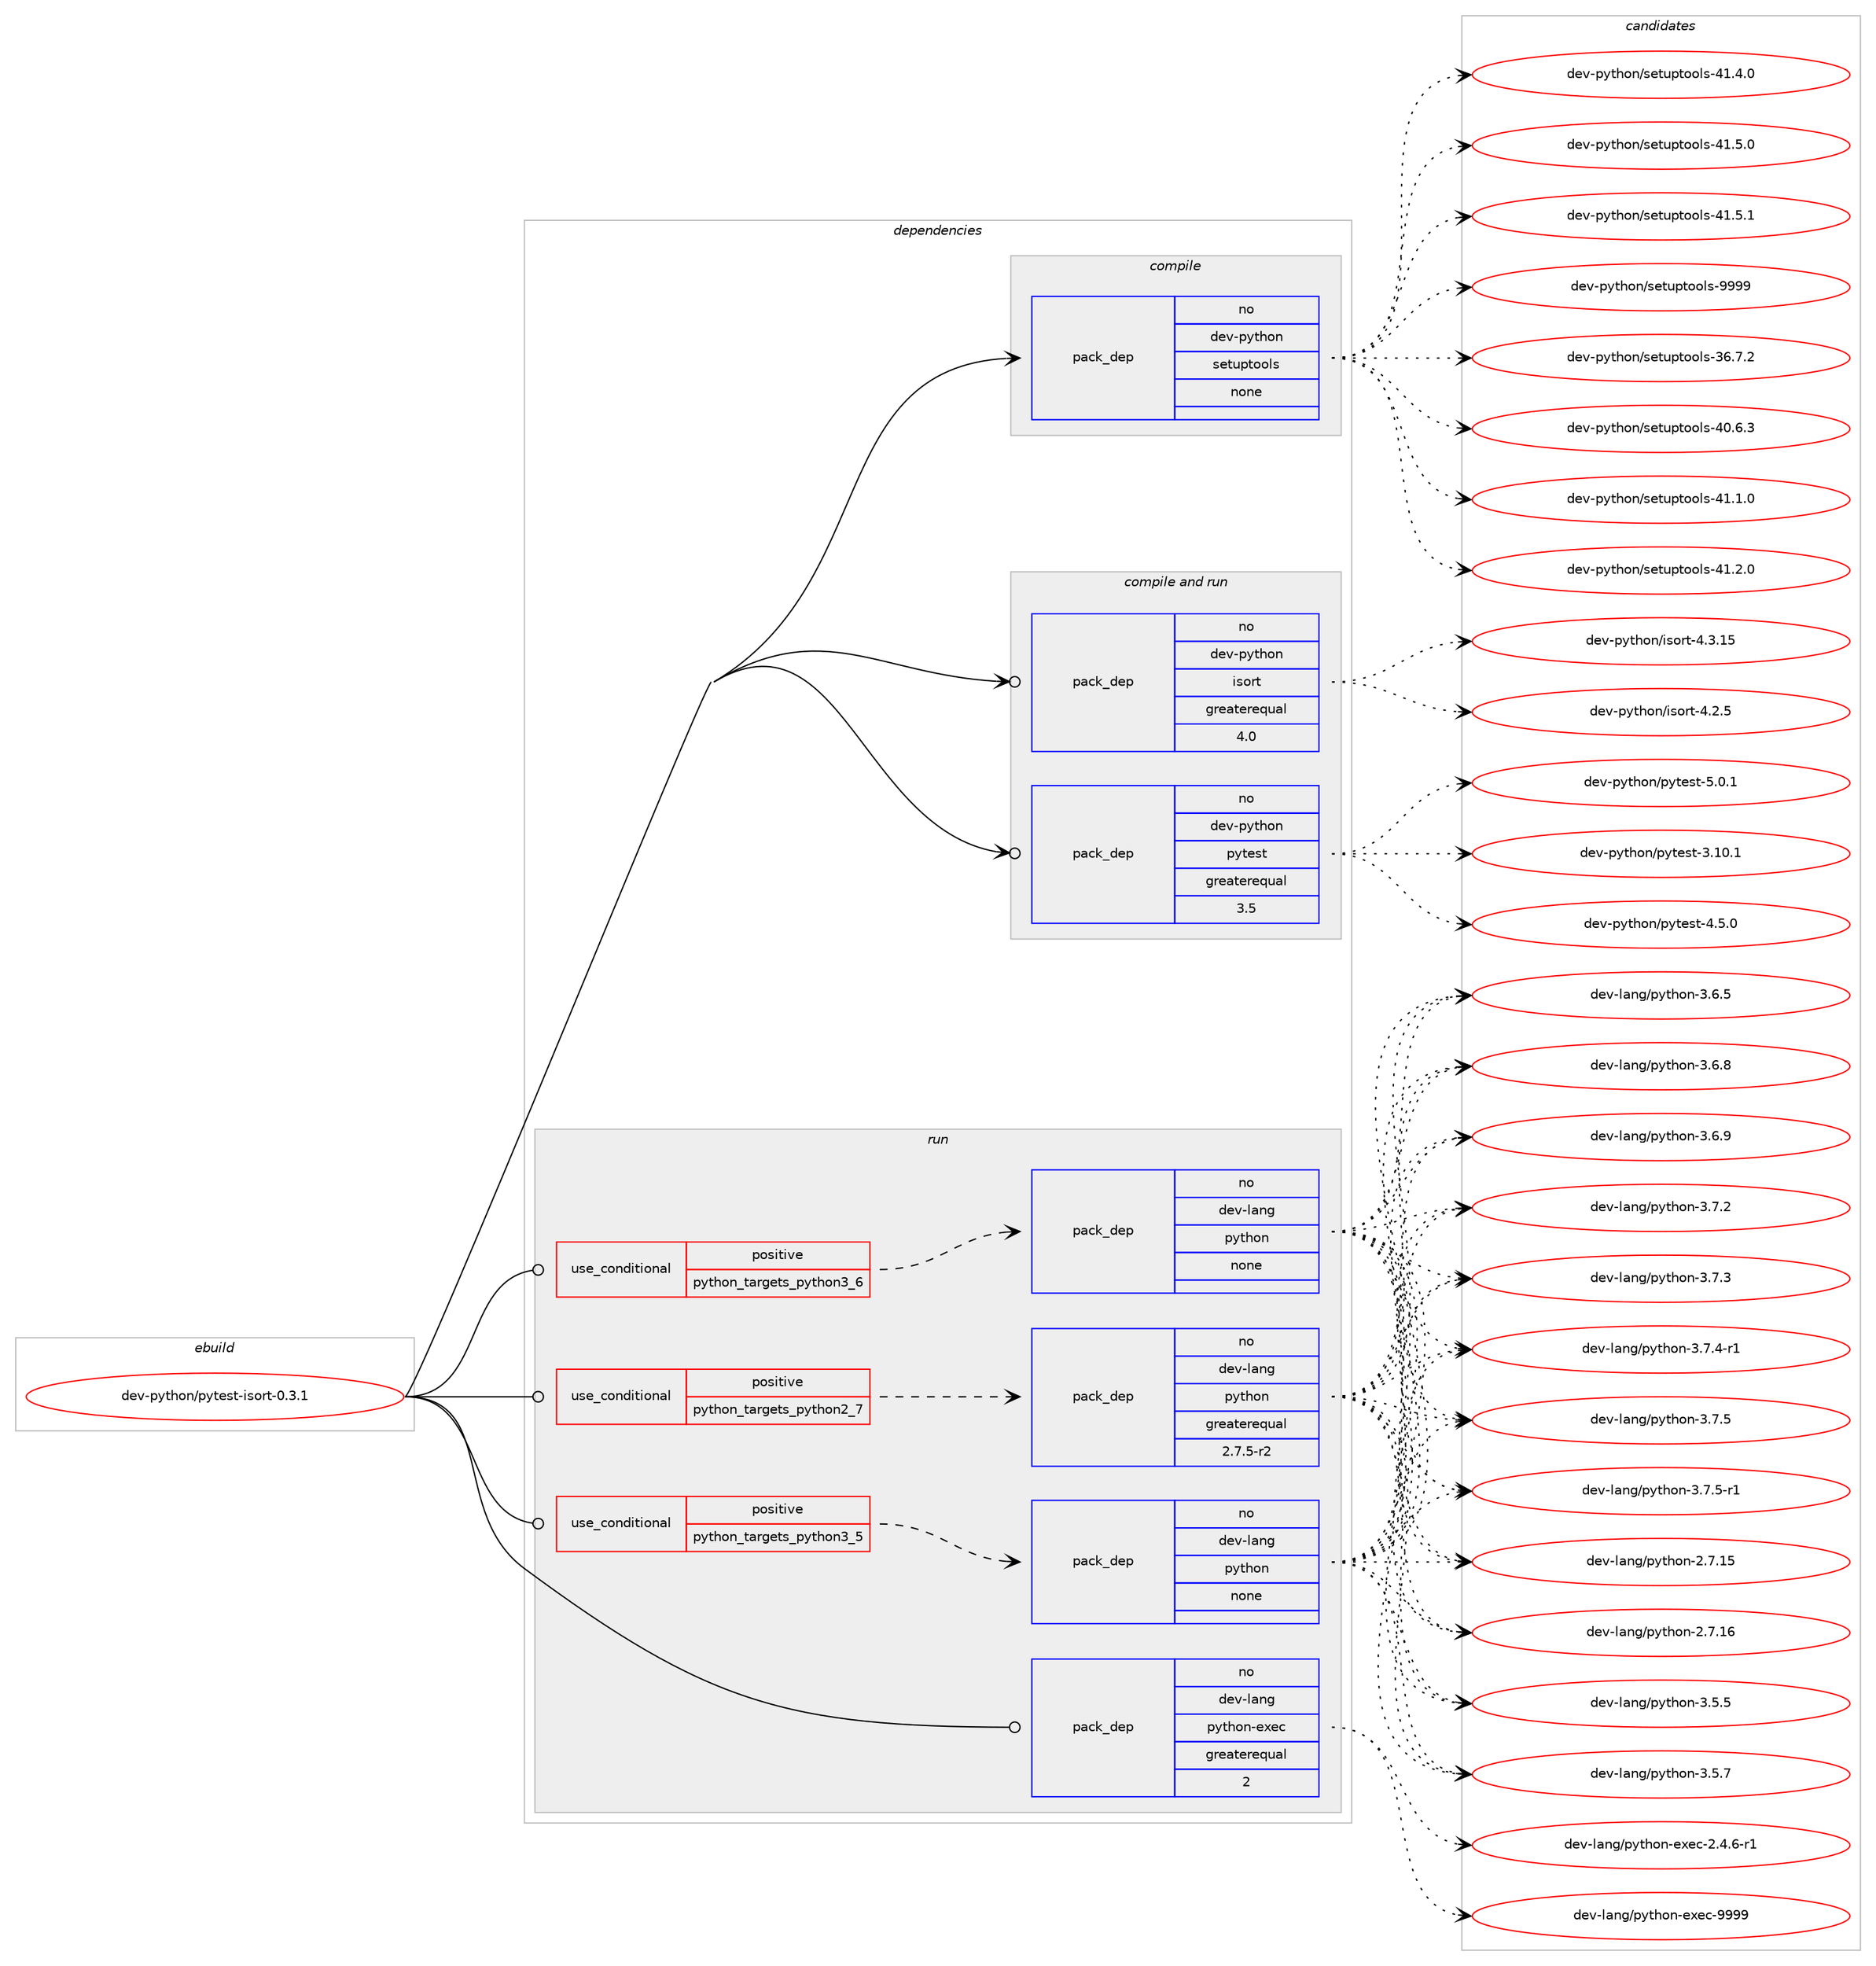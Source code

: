 digraph prolog {

# *************
# Graph options
# *************

newrank=true;
concentrate=true;
compound=true;
graph [rankdir=LR,fontname=Helvetica,fontsize=10,ranksep=1.5];#, ranksep=2.5, nodesep=0.2];
edge  [arrowhead=vee];
node  [fontname=Helvetica,fontsize=10];

# **********
# The ebuild
# **********

subgraph cluster_leftcol {
color=gray;
rank=same;
label=<<i>ebuild</i>>;
id [label="dev-python/pytest-isort-0.3.1", color=red, width=4, href="../dev-python/pytest-isort-0.3.1.svg"];
}

# ****************
# The dependencies
# ****************

subgraph cluster_midcol {
color=gray;
label=<<i>dependencies</i>>;
subgraph cluster_compile {
fillcolor="#eeeeee";
style=filled;
label=<<i>compile</i>>;
subgraph pack470589 {
dependency629526 [label=<<TABLE BORDER="0" CELLBORDER="1" CELLSPACING="0" CELLPADDING="4" WIDTH="220"><TR><TD ROWSPAN="6" CELLPADDING="30">pack_dep</TD></TR><TR><TD WIDTH="110">no</TD></TR><TR><TD>dev-python</TD></TR><TR><TD>setuptools</TD></TR><TR><TD>none</TD></TR><TR><TD></TD></TR></TABLE>>, shape=none, color=blue];
}
id:e -> dependency629526:w [weight=20,style="solid",arrowhead="vee"];
}
subgraph cluster_compileandrun {
fillcolor="#eeeeee";
style=filled;
label=<<i>compile and run</i>>;
subgraph pack470590 {
dependency629527 [label=<<TABLE BORDER="0" CELLBORDER="1" CELLSPACING="0" CELLPADDING="4" WIDTH="220"><TR><TD ROWSPAN="6" CELLPADDING="30">pack_dep</TD></TR><TR><TD WIDTH="110">no</TD></TR><TR><TD>dev-python</TD></TR><TR><TD>isort</TD></TR><TR><TD>greaterequal</TD></TR><TR><TD>4.0</TD></TR></TABLE>>, shape=none, color=blue];
}
id:e -> dependency629527:w [weight=20,style="solid",arrowhead="odotvee"];
subgraph pack470591 {
dependency629528 [label=<<TABLE BORDER="0" CELLBORDER="1" CELLSPACING="0" CELLPADDING="4" WIDTH="220"><TR><TD ROWSPAN="6" CELLPADDING="30">pack_dep</TD></TR><TR><TD WIDTH="110">no</TD></TR><TR><TD>dev-python</TD></TR><TR><TD>pytest</TD></TR><TR><TD>greaterequal</TD></TR><TR><TD>3.5</TD></TR></TABLE>>, shape=none, color=blue];
}
id:e -> dependency629528:w [weight=20,style="solid",arrowhead="odotvee"];
}
subgraph cluster_run {
fillcolor="#eeeeee";
style=filled;
label=<<i>run</i>>;
subgraph cond147071 {
dependency629529 [label=<<TABLE BORDER="0" CELLBORDER="1" CELLSPACING="0" CELLPADDING="4"><TR><TD ROWSPAN="3" CELLPADDING="10">use_conditional</TD></TR><TR><TD>positive</TD></TR><TR><TD>python_targets_python2_7</TD></TR></TABLE>>, shape=none, color=red];
subgraph pack470592 {
dependency629530 [label=<<TABLE BORDER="0" CELLBORDER="1" CELLSPACING="0" CELLPADDING="4" WIDTH="220"><TR><TD ROWSPAN="6" CELLPADDING="30">pack_dep</TD></TR><TR><TD WIDTH="110">no</TD></TR><TR><TD>dev-lang</TD></TR><TR><TD>python</TD></TR><TR><TD>greaterequal</TD></TR><TR><TD>2.7.5-r2</TD></TR></TABLE>>, shape=none, color=blue];
}
dependency629529:e -> dependency629530:w [weight=20,style="dashed",arrowhead="vee"];
}
id:e -> dependency629529:w [weight=20,style="solid",arrowhead="odot"];
subgraph cond147072 {
dependency629531 [label=<<TABLE BORDER="0" CELLBORDER="1" CELLSPACING="0" CELLPADDING="4"><TR><TD ROWSPAN="3" CELLPADDING="10">use_conditional</TD></TR><TR><TD>positive</TD></TR><TR><TD>python_targets_python3_5</TD></TR></TABLE>>, shape=none, color=red];
subgraph pack470593 {
dependency629532 [label=<<TABLE BORDER="0" CELLBORDER="1" CELLSPACING="0" CELLPADDING="4" WIDTH="220"><TR><TD ROWSPAN="6" CELLPADDING="30">pack_dep</TD></TR><TR><TD WIDTH="110">no</TD></TR><TR><TD>dev-lang</TD></TR><TR><TD>python</TD></TR><TR><TD>none</TD></TR><TR><TD></TD></TR></TABLE>>, shape=none, color=blue];
}
dependency629531:e -> dependency629532:w [weight=20,style="dashed",arrowhead="vee"];
}
id:e -> dependency629531:w [weight=20,style="solid",arrowhead="odot"];
subgraph cond147073 {
dependency629533 [label=<<TABLE BORDER="0" CELLBORDER="1" CELLSPACING="0" CELLPADDING="4"><TR><TD ROWSPAN="3" CELLPADDING="10">use_conditional</TD></TR><TR><TD>positive</TD></TR><TR><TD>python_targets_python3_6</TD></TR></TABLE>>, shape=none, color=red];
subgraph pack470594 {
dependency629534 [label=<<TABLE BORDER="0" CELLBORDER="1" CELLSPACING="0" CELLPADDING="4" WIDTH="220"><TR><TD ROWSPAN="6" CELLPADDING="30">pack_dep</TD></TR><TR><TD WIDTH="110">no</TD></TR><TR><TD>dev-lang</TD></TR><TR><TD>python</TD></TR><TR><TD>none</TD></TR><TR><TD></TD></TR></TABLE>>, shape=none, color=blue];
}
dependency629533:e -> dependency629534:w [weight=20,style="dashed",arrowhead="vee"];
}
id:e -> dependency629533:w [weight=20,style="solid",arrowhead="odot"];
subgraph pack470595 {
dependency629535 [label=<<TABLE BORDER="0" CELLBORDER="1" CELLSPACING="0" CELLPADDING="4" WIDTH="220"><TR><TD ROWSPAN="6" CELLPADDING="30">pack_dep</TD></TR><TR><TD WIDTH="110">no</TD></TR><TR><TD>dev-lang</TD></TR><TR><TD>python-exec</TD></TR><TR><TD>greaterequal</TD></TR><TR><TD>2</TD></TR></TABLE>>, shape=none, color=blue];
}
id:e -> dependency629535:w [weight=20,style="solid",arrowhead="odot"];
}
}

# **************
# The candidates
# **************

subgraph cluster_choices {
rank=same;
color=gray;
label=<<i>candidates</i>>;

subgraph choice470589 {
color=black;
nodesep=1;
choice100101118451121211161041111104711510111611711211611111110811545515446554650 [label="dev-python/setuptools-36.7.2", color=red, width=4,href="../dev-python/setuptools-36.7.2.svg"];
choice100101118451121211161041111104711510111611711211611111110811545524846544651 [label="dev-python/setuptools-40.6.3", color=red, width=4,href="../dev-python/setuptools-40.6.3.svg"];
choice100101118451121211161041111104711510111611711211611111110811545524946494648 [label="dev-python/setuptools-41.1.0", color=red, width=4,href="../dev-python/setuptools-41.1.0.svg"];
choice100101118451121211161041111104711510111611711211611111110811545524946504648 [label="dev-python/setuptools-41.2.0", color=red, width=4,href="../dev-python/setuptools-41.2.0.svg"];
choice100101118451121211161041111104711510111611711211611111110811545524946524648 [label="dev-python/setuptools-41.4.0", color=red, width=4,href="../dev-python/setuptools-41.4.0.svg"];
choice100101118451121211161041111104711510111611711211611111110811545524946534648 [label="dev-python/setuptools-41.5.0", color=red, width=4,href="../dev-python/setuptools-41.5.0.svg"];
choice100101118451121211161041111104711510111611711211611111110811545524946534649 [label="dev-python/setuptools-41.5.1", color=red, width=4,href="../dev-python/setuptools-41.5.1.svg"];
choice10010111845112121116104111110471151011161171121161111111081154557575757 [label="dev-python/setuptools-9999", color=red, width=4,href="../dev-python/setuptools-9999.svg"];
dependency629526:e -> choice100101118451121211161041111104711510111611711211611111110811545515446554650:w [style=dotted,weight="100"];
dependency629526:e -> choice100101118451121211161041111104711510111611711211611111110811545524846544651:w [style=dotted,weight="100"];
dependency629526:e -> choice100101118451121211161041111104711510111611711211611111110811545524946494648:w [style=dotted,weight="100"];
dependency629526:e -> choice100101118451121211161041111104711510111611711211611111110811545524946504648:w [style=dotted,weight="100"];
dependency629526:e -> choice100101118451121211161041111104711510111611711211611111110811545524946524648:w [style=dotted,weight="100"];
dependency629526:e -> choice100101118451121211161041111104711510111611711211611111110811545524946534648:w [style=dotted,weight="100"];
dependency629526:e -> choice100101118451121211161041111104711510111611711211611111110811545524946534649:w [style=dotted,weight="100"];
dependency629526:e -> choice10010111845112121116104111110471151011161171121161111111081154557575757:w [style=dotted,weight="100"];
}
subgraph choice470590 {
color=black;
nodesep=1;
choice1001011184511212111610411111047105115111114116455246504653 [label="dev-python/isort-4.2.5", color=red, width=4,href="../dev-python/isort-4.2.5.svg"];
choice100101118451121211161041111104710511511111411645524651464953 [label="dev-python/isort-4.3.15", color=red, width=4,href="../dev-python/isort-4.3.15.svg"];
dependency629527:e -> choice1001011184511212111610411111047105115111114116455246504653:w [style=dotted,weight="100"];
dependency629527:e -> choice100101118451121211161041111104710511511111411645524651464953:w [style=dotted,weight="100"];
}
subgraph choice470591 {
color=black;
nodesep=1;
choice100101118451121211161041111104711212111610111511645514649484649 [label="dev-python/pytest-3.10.1", color=red, width=4,href="../dev-python/pytest-3.10.1.svg"];
choice1001011184511212111610411111047112121116101115116455246534648 [label="dev-python/pytest-4.5.0", color=red, width=4,href="../dev-python/pytest-4.5.0.svg"];
choice1001011184511212111610411111047112121116101115116455346484649 [label="dev-python/pytest-5.0.1", color=red, width=4,href="../dev-python/pytest-5.0.1.svg"];
dependency629528:e -> choice100101118451121211161041111104711212111610111511645514649484649:w [style=dotted,weight="100"];
dependency629528:e -> choice1001011184511212111610411111047112121116101115116455246534648:w [style=dotted,weight="100"];
dependency629528:e -> choice1001011184511212111610411111047112121116101115116455346484649:w [style=dotted,weight="100"];
}
subgraph choice470592 {
color=black;
nodesep=1;
choice10010111845108971101034711212111610411111045504655464953 [label="dev-lang/python-2.7.15", color=red, width=4,href="../dev-lang/python-2.7.15.svg"];
choice10010111845108971101034711212111610411111045504655464954 [label="dev-lang/python-2.7.16", color=red, width=4,href="../dev-lang/python-2.7.16.svg"];
choice100101118451089711010347112121116104111110455146534653 [label="dev-lang/python-3.5.5", color=red, width=4,href="../dev-lang/python-3.5.5.svg"];
choice100101118451089711010347112121116104111110455146534655 [label="dev-lang/python-3.5.7", color=red, width=4,href="../dev-lang/python-3.5.7.svg"];
choice100101118451089711010347112121116104111110455146544653 [label="dev-lang/python-3.6.5", color=red, width=4,href="../dev-lang/python-3.6.5.svg"];
choice100101118451089711010347112121116104111110455146544656 [label="dev-lang/python-3.6.8", color=red, width=4,href="../dev-lang/python-3.6.8.svg"];
choice100101118451089711010347112121116104111110455146544657 [label="dev-lang/python-3.6.9", color=red, width=4,href="../dev-lang/python-3.6.9.svg"];
choice100101118451089711010347112121116104111110455146554650 [label="dev-lang/python-3.7.2", color=red, width=4,href="../dev-lang/python-3.7.2.svg"];
choice100101118451089711010347112121116104111110455146554651 [label="dev-lang/python-3.7.3", color=red, width=4,href="../dev-lang/python-3.7.3.svg"];
choice1001011184510897110103471121211161041111104551465546524511449 [label="dev-lang/python-3.7.4-r1", color=red, width=4,href="../dev-lang/python-3.7.4-r1.svg"];
choice100101118451089711010347112121116104111110455146554653 [label="dev-lang/python-3.7.5", color=red, width=4,href="../dev-lang/python-3.7.5.svg"];
choice1001011184510897110103471121211161041111104551465546534511449 [label="dev-lang/python-3.7.5-r1", color=red, width=4,href="../dev-lang/python-3.7.5-r1.svg"];
dependency629530:e -> choice10010111845108971101034711212111610411111045504655464953:w [style=dotted,weight="100"];
dependency629530:e -> choice10010111845108971101034711212111610411111045504655464954:w [style=dotted,weight="100"];
dependency629530:e -> choice100101118451089711010347112121116104111110455146534653:w [style=dotted,weight="100"];
dependency629530:e -> choice100101118451089711010347112121116104111110455146534655:w [style=dotted,weight="100"];
dependency629530:e -> choice100101118451089711010347112121116104111110455146544653:w [style=dotted,weight="100"];
dependency629530:e -> choice100101118451089711010347112121116104111110455146544656:w [style=dotted,weight="100"];
dependency629530:e -> choice100101118451089711010347112121116104111110455146544657:w [style=dotted,weight="100"];
dependency629530:e -> choice100101118451089711010347112121116104111110455146554650:w [style=dotted,weight="100"];
dependency629530:e -> choice100101118451089711010347112121116104111110455146554651:w [style=dotted,weight="100"];
dependency629530:e -> choice1001011184510897110103471121211161041111104551465546524511449:w [style=dotted,weight="100"];
dependency629530:e -> choice100101118451089711010347112121116104111110455146554653:w [style=dotted,weight="100"];
dependency629530:e -> choice1001011184510897110103471121211161041111104551465546534511449:w [style=dotted,weight="100"];
}
subgraph choice470593 {
color=black;
nodesep=1;
choice10010111845108971101034711212111610411111045504655464953 [label="dev-lang/python-2.7.15", color=red, width=4,href="../dev-lang/python-2.7.15.svg"];
choice10010111845108971101034711212111610411111045504655464954 [label="dev-lang/python-2.7.16", color=red, width=4,href="../dev-lang/python-2.7.16.svg"];
choice100101118451089711010347112121116104111110455146534653 [label="dev-lang/python-3.5.5", color=red, width=4,href="../dev-lang/python-3.5.5.svg"];
choice100101118451089711010347112121116104111110455146534655 [label="dev-lang/python-3.5.7", color=red, width=4,href="../dev-lang/python-3.5.7.svg"];
choice100101118451089711010347112121116104111110455146544653 [label="dev-lang/python-3.6.5", color=red, width=4,href="../dev-lang/python-3.6.5.svg"];
choice100101118451089711010347112121116104111110455146544656 [label="dev-lang/python-3.6.8", color=red, width=4,href="../dev-lang/python-3.6.8.svg"];
choice100101118451089711010347112121116104111110455146544657 [label="dev-lang/python-3.6.9", color=red, width=4,href="../dev-lang/python-3.6.9.svg"];
choice100101118451089711010347112121116104111110455146554650 [label="dev-lang/python-3.7.2", color=red, width=4,href="../dev-lang/python-3.7.2.svg"];
choice100101118451089711010347112121116104111110455146554651 [label="dev-lang/python-3.7.3", color=red, width=4,href="../dev-lang/python-3.7.3.svg"];
choice1001011184510897110103471121211161041111104551465546524511449 [label="dev-lang/python-3.7.4-r1", color=red, width=4,href="../dev-lang/python-3.7.4-r1.svg"];
choice100101118451089711010347112121116104111110455146554653 [label="dev-lang/python-3.7.5", color=red, width=4,href="../dev-lang/python-3.7.5.svg"];
choice1001011184510897110103471121211161041111104551465546534511449 [label="dev-lang/python-3.7.5-r1", color=red, width=4,href="../dev-lang/python-3.7.5-r1.svg"];
dependency629532:e -> choice10010111845108971101034711212111610411111045504655464953:w [style=dotted,weight="100"];
dependency629532:e -> choice10010111845108971101034711212111610411111045504655464954:w [style=dotted,weight="100"];
dependency629532:e -> choice100101118451089711010347112121116104111110455146534653:w [style=dotted,weight="100"];
dependency629532:e -> choice100101118451089711010347112121116104111110455146534655:w [style=dotted,weight="100"];
dependency629532:e -> choice100101118451089711010347112121116104111110455146544653:w [style=dotted,weight="100"];
dependency629532:e -> choice100101118451089711010347112121116104111110455146544656:w [style=dotted,weight="100"];
dependency629532:e -> choice100101118451089711010347112121116104111110455146544657:w [style=dotted,weight="100"];
dependency629532:e -> choice100101118451089711010347112121116104111110455146554650:w [style=dotted,weight="100"];
dependency629532:e -> choice100101118451089711010347112121116104111110455146554651:w [style=dotted,weight="100"];
dependency629532:e -> choice1001011184510897110103471121211161041111104551465546524511449:w [style=dotted,weight="100"];
dependency629532:e -> choice100101118451089711010347112121116104111110455146554653:w [style=dotted,weight="100"];
dependency629532:e -> choice1001011184510897110103471121211161041111104551465546534511449:w [style=dotted,weight="100"];
}
subgraph choice470594 {
color=black;
nodesep=1;
choice10010111845108971101034711212111610411111045504655464953 [label="dev-lang/python-2.7.15", color=red, width=4,href="../dev-lang/python-2.7.15.svg"];
choice10010111845108971101034711212111610411111045504655464954 [label="dev-lang/python-2.7.16", color=red, width=4,href="../dev-lang/python-2.7.16.svg"];
choice100101118451089711010347112121116104111110455146534653 [label="dev-lang/python-3.5.5", color=red, width=4,href="../dev-lang/python-3.5.5.svg"];
choice100101118451089711010347112121116104111110455146534655 [label="dev-lang/python-3.5.7", color=red, width=4,href="../dev-lang/python-3.5.7.svg"];
choice100101118451089711010347112121116104111110455146544653 [label="dev-lang/python-3.6.5", color=red, width=4,href="../dev-lang/python-3.6.5.svg"];
choice100101118451089711010347112121116104111110455146544656 [label="dev-lang/python-3.6.8", color=red, width=4,href="../dev-lang/python-3.6.8.svg"];
choice100101118451089711010347112121116104111110455146544657 [label="dev-lang/python-3.6.9", color=red, width=4,href="../dev-lang/python-3.6.9.svg"];
choice100101118451089711010347112121116104111110455146554650 [label="dev-lang/python-3.7.2", color=red, width=4,href="../dev-lang/python-3.7.2.svg"];
choice100101118451089711010347112121116104111110455146554651 [label="dev-lang/python-3.7.3", color=red, width=4,href="../dev-lang/python-3.7.3.svg"];
choice1001011184510897110103471121211161041111104551465546524511449 [label="dev-lang/python-3.7.4-r1", color=red, width=4,href="../dev-lang/python-3.7.4-r1.svg"];
choice100101118451089711010347112121116104111110455146554653 [label="dev-lang/python-3.7.5", color=red, width=4,href="../dev-lang/python-3.7.5.svg"];
choice1001011184510897110103471121211161041111104551465546534511449 [label="dev-lang/python-3.7.5-r1", color=red, width=4,href="../dev-lang/python-3.7.5-r1.svg"];
dependency629534:e -> choice10010111845108971101034711212111610411111045504655464953:w [style=dotted,weight="100"];
dependency629534:e -> choice10010111845108971101034711212111610411111045504655464954:w [style=dotted,weight="100"];
dependency629534:e -> choice100101118451089711010347112121116104111110455146534653:w [style=dotted,weight="100"];
dependency629534:e -> choice100101118451089711010347112121116104111110455146534655:w [style=dotted,weight="100"];
dependency629534:e -> choice100101118451089711010347112121116104111110455146544653:w [style=dotted,weight="100"];
dependency629534:e -> choice100101118451089711010347112121116104111110455146544656:w [style=dotted,weight="100"];
dependency629534:e -> choice100101118451089711010347112121116104111110455146544657:w [style=dotted,weight="100"];
dependency629534:e -> choice100101118451089711010347112121116104111110455146554650:w [style=dotted,weight="100"];
dependency629534:e -> choice100101118451089711010347112121116104111110455146554651:w [style=dotted,weight="100"];
dependency629534:e -> choice1001011184510897110103471121211161041111104551465546524511449:w [style=dotted,weight="100"];
dependency629534:e -> choice100101118451089711010347112121116104111110455146554653:w [style=dotted,weight="100"];
dependency629534:e -> choice1001011184510897110103471121211161041111104551465546534511449:w [style=dotted,weight="100"];
}
subgraph choice470595 {
color=black;
nodesep=1;
choice10010111845108971101034711212111610411111045101120101994550465246544511449 [label="dev-lang/python-exec-2.4.6-r1", color=red, width=4,href="../dev-lang/python-exec-2.4.6-r1.svg"];
choice10010111845108971101034711212111610411111045101120101994557575757 [label="dev-lang/python-exec-9999", color=red, width=4,href="../dev-lang/python-exec-9999.svg"];
dependency629535:e -> choice10010111845108971101034711212111610411111045101120101994550465246544511449:w [style=dotted,weight="100"];
dependency629535:e -> choice10010111845108971101034711212111610411111045101120101994557575757:w [style=dotted,weight="100"];
}
}

}
